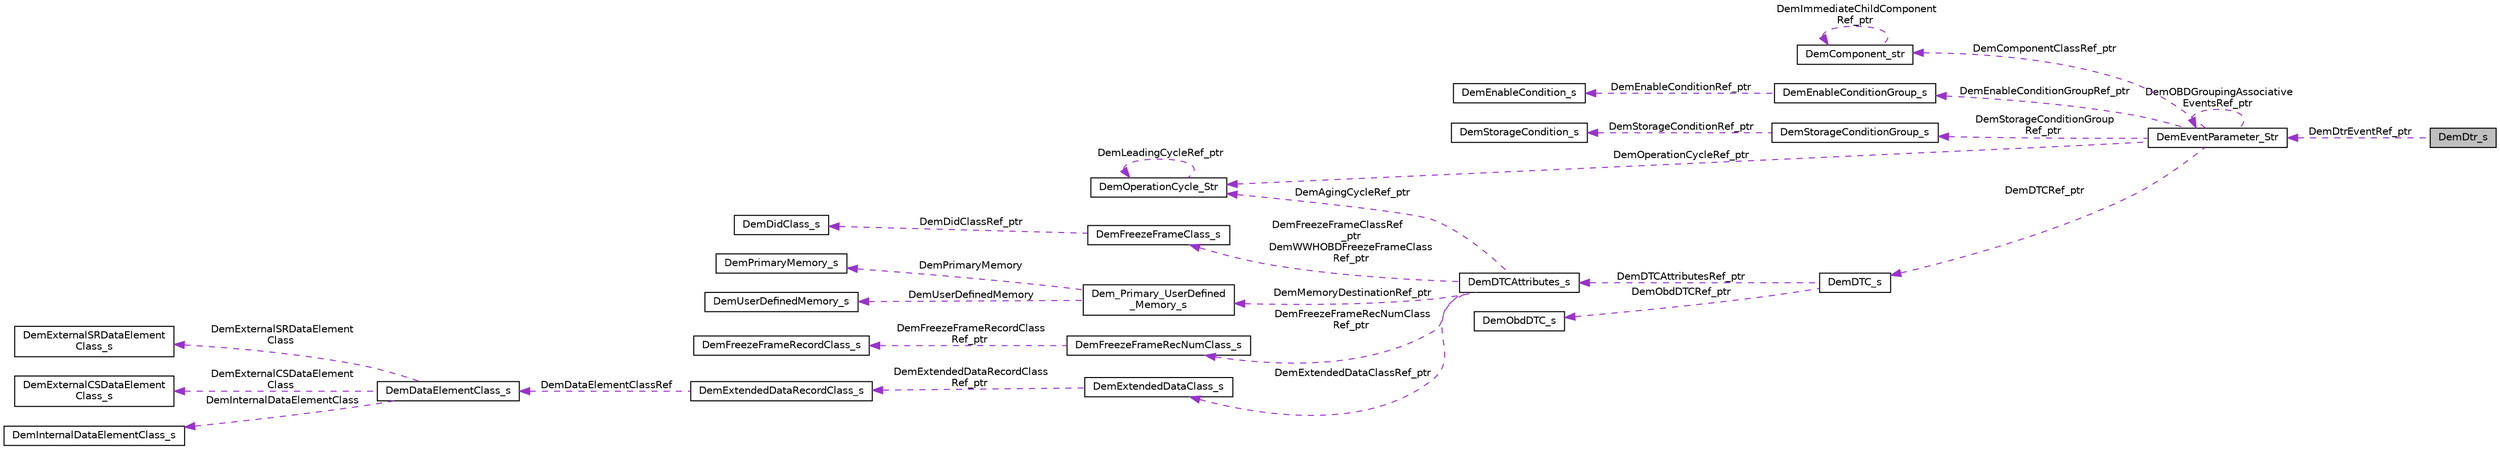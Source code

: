digraph "DemDtr_s"
{
 // LATEX_PDF_SIZE
  edge [fontname="Helvetica",fontsize="10",labelfontname="Helvetica",labelfontsize="10"];
  node [fontname="Helvetica",fontsize="10",shape=record];
  rankdir="LR";
  Node1 [label="DemDtr_s",height=0.2,width=0.4,color="black", fillcolor="grey75", style="filled", fontcolor="black",tooltip=" "];
  Node2 -> Node1 [dir="back",color="darkorchid3",fontsize="10",style="dashed",label=" DemDtrEventRef_ptr" ,fontname="Helvetica"];
  Node2 [label="DemEventParameter_Str",height=0.2,width=0.4,color="black", fillcolor="white", style="filled",URL="$struct_dem_event_parameter___str.html",tooltip=" "];
  Node2 -> Node2 [dir="back",color="darkorchid3",fontsize="10",style="dashed",label=" DemOBDGroupingAssociative\lEventsRef_ptr" ,fontname="Helvetica"];
  Node3 -> Node2 [dir="back",color="darkorchid3",fontsize="10",style="dashed",label=" DemComponentClassRef_ptr" ,fontname="Helvetica"];
  Node3 [label="DemComponent_str",height=0.2,width=0.4,color="black", fillcolor="white", style="filled",URL="$struct_dem_component__str.html",tooltip=" "];
  Node3 -> Node3 [dir="back",color="darkorchid3",fontsize="10",style="dashed",label=" DemImmediateChildComponent\lRef_ptr" ,fontname="Helvetica"];
  Node4 -> Node2 [dir="back",color="darkorchid3",fontsize="10",style="dashed",label=" DemEnableConditionGroupRef_ptr" ,fontname="Helvetica"];
  Node4 [label="DemEnableConditionGroup_s",height=0.2,width=0.4,color="black", fillcolor="white", style="filled",URL="$struct_dem_enable_condition_group__s.html",tooltip=" "];
  Node5 -> Node4 [dir="back",color="darkorchid3",fontsize="10",style="dashed",label=" DemEnableConditionRef_ptr" ,fontname="Helvetica"];
  Node5 [label="DemEnableCondition_s",height=0.2,width=0.4,color="black", fillcolor="white", style="filled",URL="$struct_dem_enable_condition__s.html",tooltip=" "];
  Node6 -> Node2 [dir="back",color="darkorchid3",fontsize="10",style="dashed",label=" DemStorageConditionGroup\lRef_ptr" ,fontname="Helvetica"];
  Node6 [label="DemStorageConditionGroup_s",height=0.2,width=0.4,color="black", fillcolor="white", style="filled",URL="$struct_dem_storage_condition_group__s.html",tooltip=" "];
  Node7 -> Node6 [dir="back",color="darkorchid3",fontsize="10",style="dashed",label=" DemStorageConditionRef_ptr" ,fontname="Helvetica"];
  Node7 [label="DemStorageCondition_s",height=0.2,width=0.4,color="black", fillcolor="white", style="filled",URL="$struct_dem_storage_condition__s.html",tooltip=" "];
  Node8 -> Node2 [dir="back",color="darkorchid3",fontsize="10",style="dashed",label=" DemOperationCycleRef_ptr" ,fontname="Helvetica"];
  Node8 [label="DemOperationCycle_Str",height=0.2,width=0.4,color="black", fillcolor="white", style="filled",URL="$struct_dem_operation_cycle___str.html",tooltip=" "];
  Node8 -> Node8 [dir="back",color="darkorchid3",fontsize="10",style="dashed",label=" DemLeadingCycleRef_ptr" ,fontname="Helvetica"];
  Node9 -> Node2 [dir="back",color="darkorchid3",fontsize="10",style="dashed",label=" DemDTCRef_ptr" ,fontname="Helvetica"];
  Node9 [label="DemDTC_s",height=0.2,width=0.4,color="black", fillcolor="white", style="filled",URL="$struct_dem_d_t_c__s.html",tooltip=" "];
  Node10 -> Node9 [dir="back",color="darkorchid3",fontsize="10",style="dashed",label=" DemObdDTCRef_ptr" ,fontname="Helvetica"];
  Node10 [label="DemObdDTC_s",height=0.2,width=0.4,color="black", fillcolor="white", style="filled",URL="$struct_dem_obd_d_t_c__s.html",tooltip=" "];
  Node11 -> Node9 [dir="back",color="darkorchid3",fontsize="10",style="dashed",label=" DemDTCAttributesRef_ptr" ,fontname="Helvetica"];
  Node11 [label="DemDTCAttributes_s",height=0.2,width=0.4,color="black", fillcolor="white", style="filled",URL="$struct_dem_d_t_c_attributes__s.html",tooltip=" "];
  Node12 -> Node11 [dir="back",color="darkorchid3",fontsize="10",style="dashed",label=" DemFreezeFrameClassRef\l_ptr\nDemWWHOBDFreezeFrameClass\lRef_ptr" ,fontname="Helvetica"];
  Node12 [label="DemFreezeFrameClass_s",height=0.2,width=0.4,color="black", fillcolor="white", style="filled",URL="$struct_dem_freeze_frame_class__s.html",tooltip=" "];
  Node13 -> Node12 [dir="back",color="darkorchid3",fontsize="10",style="dashed",label=" DemDidClassRef_ptr" ,fontname="Helvetica"];
  Node13 [label="DemDidClass_s",height=0.2,width=0.4,color="black", fillcolor="white", style="filled",URL="$struct_dem_did_class__s.html",tooltip=" "];
  Node14 -> Node11 [dir="back",color="darkorchid3",fontsize="10",style="dashed",label=" DemMemoryDestinationRef_ptr" ,fontname="Helvetica"];
  Node14 [label="Dem_Primary_UserDefined\l_Memory_s",height=0.2,width=0.4,color="black", fillcolor="white", style="filled",URL="$union_dem___primary___user_defined___memory__s.html",tooltip=" "];
  Node15 -> Node14 [dir="back",color="darkorchid3",fontsize="10",style="dashed",label=" DemPrimaryMemory" ,fontname="Helvetica"];
  Node15 [label="DemPrimaryMemory_s",height=0.2,width=0.4,color="black", fillcolor="white", style="filled",URL="$struct_dem_primary_memory__s.html",tooltip=" "];
  Node16 -> Node14 [dir="back",color="darkorchid3",fontsize="10",style="dashed",label=" DemUserDefinedMemory" ,fontname="Helvetica"];
  Node16 [label="DemUserDefinedMemory_s",height=0.2,width=0.4,color="black", fillcolor="white", style="filled",URL="$struct_dem_user_defined_memory__s.html",tooltip=" "];
  Node17 -> Node11 [dir="back",color="darkorchid3",fontsize="10",style="dashed",label=" DemFreezeFrameRecNumClass\lRef_ptr" ,fontname="Helvetica"];
  Node17 [label="DemFreezeFrameRecNumClass_s",height=0.2,width=0.4,color="black", fillcolor="white", style="filled",URL="$struct_dem_freeze_frame_rec_num_class__s.html",tooltip=" "];
  Node18 -> Node17 [dir="back",color="darkorchid3",fontsize="10",style="dashed",label=" DemFreezeFrameRecordClass\lRef_ptr" ,fontname="Helvetica"];
  Node18 [label="DemFreezeFrameRecordClass_s",height=0.2,width=0.4,color="black", fillcolor="white", style="filled",URL="$struct_dem_freeze_frame_record_class__s.html",tooltip=" "];
  Node19 -> Node11 [dir="back",color="darkorchid3",fontsize="10",style="dashed",label=" DemExtendedDataClassRef_ptr" ,fontname="Helvetica"];
  Node19 [label="DemExtendedDataClass_s",height=0.2,width=0.4,color="black", fillcolor="white", style="filled",URL="$struct_dem_extended_data_class__s.html",tooltip=" "];
  Node20 -> Node19 [dir="back",color="darkorchid3",fontsize="10",style="dashed",label=" DemExtendedDataRecordClass\lRef_ptr" ,fontname="Helvetica"];
  Node20 [label="DemExtendedDataRecordClass_s",height=0.2,width=0.4,color="black", fillcolor="white", style="filled",URL="$struct_dem_extended_data_record_class__s.html",tooltip=" "];
  Node21 -> Node20 [dir="back",color="darkorchid3",fontsize="10",style="dashed",label=" DemDataElementClassRef" ,fontname="Helvetica"];
  Node21 [label="DemDataElementClass_s",height=0.2,width=0.4,color="black", fillcolor="white", style="filled",URL="$struct_dem_data_element_class__s.html",tooltip=" "];
  Node22 -> Node21 [dir="back",color="darkorchid3",fontsize="10",style="dashed",label=" DemExternalSRDataElement\lClass" ,fontname="Helvetica"];
  Node22 [label="DemExternalSRDataElement\lClass_s",height=0.2,width=0.4,color="black", fillcolor="white", style="filled",URL="$struct_dem_external_s_r_data_element_class__s.html",tooltip=" "];
  Node23 -> Node21 [dir="back",color="darkorchid3",fontsize="10",style="dashed",label=" DemExternalCSDataElement\lClass" ,fontname="Helvetica"];
  Node23 [label="DemExternalCSDataElement\lClass_s",height=0.2,width=0.4,color="black", fillcolor="white", style="filled",URL="$struct_dem_external_c_s_data_element_class__s.html",tooltip=" "];
  Node24 -> Node21 [dir="back",color="darkorchid3",fontsize="10",style="dashed",label=" DemInternalDataElementClass" ,fontname="Helvetica"];
  Node24 [label="DemInternalDataElementClass_s",height=0.2,width=0.4,color="black", fillcolor="white", style="filled",URL="$struct_dem_internal_data_element_class__s.html",tooltip=" "];
  Node8 -> Node11 [dir="back",color="darkorchid3",fontsize="10",style="dashed",label=" DemAgingCycleRef_ptr" ,fontname="Helvetica"];
}
